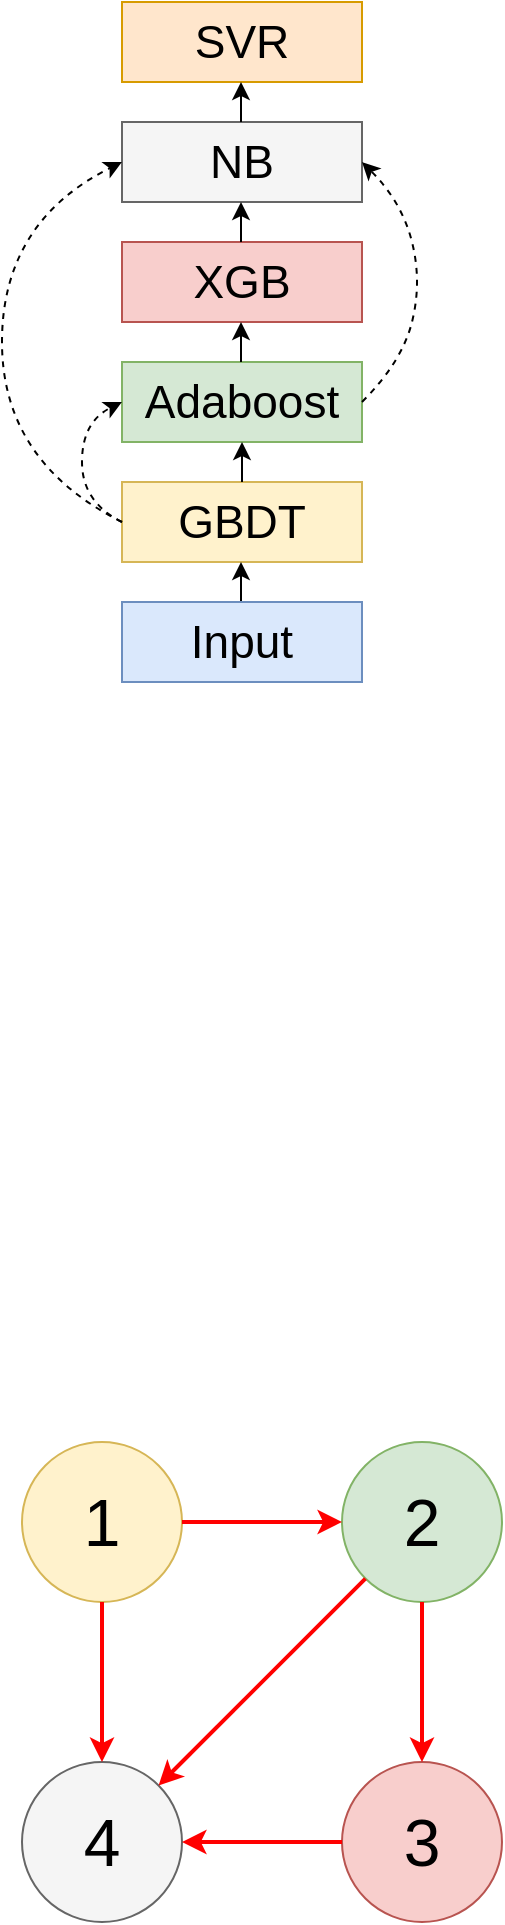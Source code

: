 <mxfile version="14.4.8" type="github">
  <diagram id="kgpKYQtTHZ0yAKxKKP6v" name="Page-1">
    <mxGraphModel dx="1226" dy="843" grid="1" gridSize="10" guides="1" tooltips="1" connect="1" arrows="1" fold="1" page="1" pageScale="1" pageWidth="850" pageHeight="1100" math="0" shadow="0">
      <root>
        <mxCell id="0" />
        <mxCell id="1" parent="0" />
        <mxCell id="vWota-20edO6ia-WjHYR-1" value="" style="rounded=0;whiteSpace=wrap;html=1;fillColor=#ffe6cc;strokeColor=#d79b00;" parent="1" vertex="1">
          <mxGeometry x="330" y="80" width="120" height="40" as="geometry" />
        </mxCell>
        <mxCell id="vWota-20edO6ia-WjHYR-3" value="" style="rounded=0;whiteSpace=wrap;html=1;fillColor=#f5f5f5;strokeColor=#666666;fontColor=#333333;" parent="1" vertex="1">
          <mxGeometry x="330" y="140" width="120" height="40" as="geometry" />
        </mxCell>
        <mxCell id="vWota-20edO6ia-WjHYR-4" value="" style="rounded=0;whiteSpace=wrap;html=1;fillColor=#f8cecc;strokeColor=#b85450;" parent="1" vertex="1">
          <mxGeometry x="330" y="200" width="120" height="40" as="geometry" />
        </mxCell>
        <mxCell id="vWota-20edO6ia-WjHYR-5" value="" style="rounded=0;whiteSpace=wrap;html=1;fillColor=#d5e8d4;strokeColor=#82b366;" parent="1" vertex="1">
          <mxGeometry x="330" y="260" width="120" height="40" as="geometry" />
        </mxCell>
        <mxCell id="vWota-20edO6ia-WjHYR-6" value="" style="rounded=0;whiteSpace=wrap;html=1;fillColor=#fff2cc;strokeColor=#d6b656;" parent="1" vertex="1">
          <mxGeometry x="330" y="320" width="120" height="40" as="geometry" />
        </mxCell>
        <mxCell id="vWota-20edO6ia-WjHYR-7" value="" style="endArrow=classic;html=1;exitX=0.5;exitY=0;exitDx=0;exitDy=0;entryX=0.5;entryY=1;entryDx=0;entryDy=0;" parent="1" source="vWota-20edO6ia-WjHYR-6" target="vWota-20edO6ia-WjHYR-5" edge="1">
          <mxGeometry width="50" height="50" relative="1" as="geometry">
            <mxPoint x="400" y="270" as="sourcePoint" />
            <mxPoint x="450" y="220" as="targetPoint" />
          </mxGeometry>
        </mxCell>
        <mxCell id="vWota-20edO6ia-WjHYR-8" value="" style="endArrow=classic;html=1;exitX=0.5;exitY=0;exitDx=0;exitDy=0;entryX=0.5;entryY=1;entryDx=0;entryDy=0;" parent="1" edge="1">
          <mxGeometry width="50" height="50" relative="1" as="geometry">
            <mxPoint x="389.5" y="260" as="sourcePoint" />
            <mxPoint x="389.5" y="240" as="targetPoint" />
          </mxGeometry>
        </mxCell>
        <mxCell id="vWota-20edO6ia-WjHYR-9" value="" style="endArrow=classic;html=1;exitX=0.5;exitY=0;exitDx=0;exitDy=0;entryX=0.5;entryY=1;entryDx=0;entryDy=0;" parent="1" edge="1">
          <mxGeometry width="50" height="50" relative="1" as="geometry">
            <mxPoint x="389.5" y="380" as="sourcePoint" />
            <mxPoint x="389.5" y="360" as="targetPoint" />
          </mxGeometry>
        </mxCell>
        <mxCell id="vWota-20edO6ia-WjHYR-10" value="" style="endArrow=classic;html=1;exitX=0.5;exitY=0;exitDx=0;exitDy=0;entryX=0.5;entryY=1;entryDx=0;entryDy=0;" parent="1" edge="1">
          <mxGeometry width="50" height="50" relative="1" as="geometry">
            <mxPoint x="389.5" y="140" as="sourcePoint" />
            <mxPoint x="389.5" y="120" as="targetPoint" />
          </mxGeometry>
        </mxCell>
        <mxCell id="vWota-20edO6ia-WjHYR-11" value="" style="endArrow=classic;html=1;exitX=0.5;exitY=0;exitDx=0;exitDy=0;entryX=0.5;entryY=1;entryDx=0;entryDy=0;" parent="1" edge="1">
          <mxGeometry width="50" height="50" relative="1" as="geometry">
            <mxPoint x="389.5" y="200" as="sourcePoint" />
            <mxPoint x="389.5" y="180" as="targetPoint" />
          </mxGeometry>
        </mxCell>
        <mxCell id="vWota-20edO6ia-WjHYR-12" value="" style="rounded=0;whiteSpace=wrap;html=1;fillColor=#dae8fc;strokeColor=#6c8ebf;" parent="1" vertex="1">
          <mxGeometry x="330" y="380" width="120" height="40" as="geometry" />
        </mxCell>
        <mxCell id="vWota-20edO6ia-WjHYR-13" value="&lt;font style=&quot;font-size: 23px&quot;&gt;Input&lt;/font&gt;" style="text;html=1;strokeColor=none;fillColor=none;align=center;verticalAlign=middle;whiteSpace=wrap;rounded=0;" parent="1" vertex="1">
          <mxGeometry x="370" y="390" width="40" height="20" as="geometry" />
        </mxCell>
        <mxCell id="vWota-20edO6ia-WjHYR-15" value="&lt;span style=&quot;font-size: 23px&quot;&gt;GBDT&lt;/span&gt;" style="text;html=1;strokeColor=none;fillColor=none;align=center;verticalAlign=middle;whiteSpace=wrap;rounded=0;" parent="1" vertex="1">
          <mxGeometry x="370" y="330" width="40" height="20" as="geometry" />
        </mxCell>
        <mxCell id="vWota-20edO6ia-WjHYR-16" value="&lt;span style=&quot;font-size: 23px&quot;&gt;Adaboost&lt;br&gt;&lt;/span&gt;" style="text;html=1;strokeColor=none;fillColor=none;align=center;verticalAlign=middle;whiteSpace=wrap;rounded=0;" parent="1" vertex="1">
          <mxGeometry x="370" y="270" width="40" height="20" as="geometry" />
        </mxCell>
        <mxCell id="vWota-20edO6ia-WjHYR-19" value="&lt;span style=&quot;font-size: 23px&quot;&gt;XGB&lt;/span&gt;" style="text;html=1;strokeColor=none;fillColor=none;align=center;verticalAlign=middle;whiteSpace=wrap;rounded=0;" parent="1" vertex="1">
          <mxGeometry x="370" y="210" width="40" height="20" as="geometry" />
        </mxCell>
        <mxCell id="vWota-20edO6ia-WjHYR-21" value="&lt;span style=&quot;font-size: 23px&quot;&gt;NB&lt;/span&gt;" style="text;html=1;strokeColor=none;fillColor=none;align=center;verticalAlign=middle;whiteSpace=wrap;rounded=0;" parent="1" vertex="1">
          <mxGeometry x="370" y="150" width="40" height="20" as="geometry" />
        </mxCell>
        <mxCell id="vWota-20edO6ia-WjHYR-22" value="&lt;span style=&quot;font-size: 23px&quot;&gt;SVR&lt;/span&gt;" style="text;html=1;strokeColor=none;fillColor=none;align=center;verticalAlign=middle;whiteSpace=wrap;rounded=0;" parent="1" vertex="1">
          <mxGeometry x="370" y="90" width="40" height="20" as="geometry" />
        </mxCell>
        <mxCell id="vWota-20edO6ia-WjHYR-27" value="" style="curved=1;endArrow=classic;html=1;dashed=1;entryX=0;entryY=0.5;entryDx=0;entryDy=0;exitX=0;exitY=0.5;exitDx=0;exitDy=0;" parent="1" source="vWota-20edO6ia-WjHYR-6" target="vWota-20edO6ia-WjHYR-3" edge="1">
          <mxGeometry width="50" height="50" relative="1" as="geometry">
            <mxPoint x="400" y="290" as="sourcePoint" />
            <mxPoint x="450" y="240" as="targetPoint" />
            <Array as="points">
              <mxPoint x="270" y="310" />
              <mxPoint x="270" y="190" />
            </Array>
          </mxGeometry>
        </mxCell>
        <mxCell id="vWota-20edO6ia-WjHYR-28" value="" style="curved=1;endArrow=classic;html=1;dashed=1;entryX=0;entryY=0.5;entryDx=0;entryDy=0;" parent="1" target="vWota-20edO6ia-WjHYR-5" edge="1">
          <mxGeometry width="50" height="50" relative="1" as="geometry">
            <mxPoint x="330" y="340" as="sourcePoint" />
            <mxPoint x="340" y="170" as="targetPoint" />
            <Array as="points">
              <mxPoint x="310" y="330" />
              <mxPoint x="310" y="290" />
            </Array>
          </mxGeometry>
        </mxCell>
        <mxCell id="vWota-20edO6ia-WjHYR-30" value="" style="curved=1;endArrow=classic;html=1;dashed=1;entryX=1;entryY=0.5;entryDx=0;entryDy=0;exitX=1;exitY=0.5;exitDx=0;exitDy=0;shadow=0;" parent="1" edge="1">
          <mxGeometry width="50" height="50" relative="1" as="geometry">
            <mxPoint x="450" y="280" as="sourcePoint" />
            <mxPoint x="450" y="160" as="targetPoint" />
            <Array as="points">
              <mxPoint x="470" y="260" />
              <mxPoint x="480" y="220" />
              <mxPoint x="470" y="180" />
            </Array>
          </mxGeometry>
        </mxCell>
        <mxCell id="vWota-20edO6ia-WjHYR-31" value="" style="ellipse;whiteSpace=wrap;html=1;aspect=fixed;fillColor=#fff2cc;strokeColor=#d6b656;" parent="1" vertex="1">
          <mxGeometry x="280" y="800" width="80" height="80" as="geometry" />
        </mxCell>
        <mxCell id="vWota-20edO6ia-WjHYR-32" value="" style="ellipse;whiteSpace=wrap;html=1;aspect=fixed;fillColor=#d5e8d4;strokeColor=#82b366;" parent="1" vertex="1">
          <mxGeometry x="440" y="800" width="80" height="80" as="geometry" />
        </mxCell>
        <mxCell id="vWota-20edO6ia-WjHYR-34" value="" style="ellipse;whiteSpace=wrap;html=1;aspect=fixed;fillColor=#f8cecc;strokeColor=#b85450;" parent="1" vertex="1">
          <mxGeometry x="440" y="960" width="80" height="80" as="geometry" />
        </mxCell>
        <mxCell id="vWota-20edO6ia-WjHYR-35" value="" style="ellipse;whiteSpace=wrap;html=1;aspect=fixed;fillColor=#f5f5f5;strokeColor=#666666;fontColor=#333333;" parent="1" vertex="1">
          <mxGeometry x="280" y="960" width="80" height="80" as="geometry" />
        </mxCell>
        <mxCell id="vWota-20edO6ia-WjHYR-37" value="" style="endArrow=classic;html=1;shadow=0;strokeColor=#FF0000;strokeWidth=2;exitX=1;exitY=0.5;exitDx=0;exitDy=0;entryX=0;entryY=0.5;entryDx=0;entryDy=0;" parent="1" source="vWota-20edO6ia-WjHYR-31" target="vWota-20edO6ia-WjHYR-32" edge="1">
          <mxGeometry width="50" height="50" relative="1" as="geometry">
            <mxPoint x="500" y="930" as="sourcePoint" />
            <mxPoint x="550" y="880" as="targetPoint" />
          </mxGeometry>
        </mxCell>
        <mxCell id="vWota-20edO6ia-WjHYR-38" value="" style="endArrow=classic;html=1;shadow=0;strokeColor=#FF0000;strokeWidth=2;exitX=0.5;exitY=1;exitDx=0;exitDy=0;entryX=0.5;entryY=0;entryDx=0;entryDy=0;" parent="1" source="vWota-20edO6ia-WjHYR-31" target="vWota-20edO6ia-WjHYR-35" edge="1">
          <mxGeometry width="50" height="50" relative="1" as="geometry">
            <mxPoint x="500" y="930" as="sourcePoint" />
            <mxPoint x="550" y="880" as="targetPoint" />
          </mxGeometry>
        </mxCell>
        <mxCell id="vWota-20edO6ia-WjHYR-39" value="" style="endArrow=classic;html=1;shadow=0;strokeColor=#FF0000;strokeWidth=2;exitX=0;exitY=1;exitDx=0;exitDy=0;entryX=1;entryY=0;entryDx=0;entryDy=0;" parent="1" source="vWota-20edO6ia-WjHYR-32" target="vWota-20edO6ia-WjHYR-35" edge="1">
          <mxGeometry width="50" height="50" relative="1" as="geometry">
            <mxPoint x="500" y="1020" as="sourcePoint" />
            <mxPoint x="550" y="970" as="targetPoint" />
          </mxGeometry>
        </mxCell>
        <mxCell id="vWota-20edO6ia-WjHYR-40" value="" style="endArrow=classic;html=1;shadow=0;strokeColor=#FF0000;strokeWidth=2;exitX=0.5;exitY=1;exitDx=0;exitDy=0;entryX=0.5;entryY=0;entryDx=0;entryDy=0;" parent="1" source="vWota-20edO6ia-WjHYR-32" target="vWota-20edO6ia-WjHYR-34" edge="1">
          <mxGeometry width="50" height="50" relative="1" as="geometry">
            <mxPoint x="500" y="960" as="sourcePoint" />
            <mxPoint x="550" y="910" as="targetPoint" />
          </mxGeometry>
        </mxCell>
        <mxCell id="vWota-20edO6ia-WjHYR-41" value="" style="endArrow=classic;html=1;shadow=0;strokeColor=#FF0000;strokeWidth=2;exitX=0;exitY=0.5;exitDx=0;exitDy=0;entryX=1;entryY=0.5;entryDx=0;entryDy=0;" parent="1" source="vWota-20edO6ia-WjHYR-34" target="vWota-20edO6ia-WjHYR-35" edge="1">
          <mxGeometry width="50" height="50" relative="1" as="geometry">
            <mxPoint x="501.716" y="878.284" as="sourcePoint" />
            <mxPoint x="358.284" y="1021.716" as="targetPoint" />
          </mxGeometry>
        </mxCell>
        <mxCell id="vWota-20edO6ia-WjHYR-42" value="&lt;font style=&quot;font-size: 33px&quot;&gt;1&lt;/font&gt;" style="text;html=1;strokeColor=none;fillColor=none;align=center;verticalAlign=middle;whiteSpace=wrap;rounded=0;" parent="1" vertex="1">
          <mxGeometry x="300" y="830" width="40" height="20" as="geometry" />
        </mxCell>
        <mxCell id="vWota-20edO6ia-WjHYR-45" value="&lt;font style=&quot;font-size: 33px&quot;&gt;4&lt;/font&gt;" style="text;html=1;strokeColor=none;fillColor=none;align=center;verticalAlign=middle;whiteSpace=wrap;rounded=0;" parent="1" vertex="1">
          <mxGeometry x="300" y="990" width="40" height="20" as="geometry" />
        </mxCell>
        <mxCell id="vWota-20edO6ia-WjHYR-46" value="&lt;font style=&quot;font-size: 33px&quot;&gt;3&lt;/font&gt;" style="text;html=1;strokeColor=none;fillColor=none;align=center;verticalAlign=middle;whiteSpace=wrap;rounded=0;" parent="1" vertex="1">
          <mxGeometry x="460" y="990" width="40" height="20" as="geometry" />
        </mxCell>
        <mxCell id="vWota-20edO6ia-WjHYR-47" value="&lt;font style=&quot;font-size: 33px&quot;&gt;2&lt;/font&gt;" style="text;html=1;strokeColor=none;fillColor=none;align=center;verticalAlign=middle;whiteSpace=wrap;rounded=0;" parent="1" vertex="1">
          <mxGeometry x="460" y="830" width="40" height="20" as="geometry" />
        </mxCell>
      </root>
    </mxGraphModel>
  </diagram>
</mxfile>
